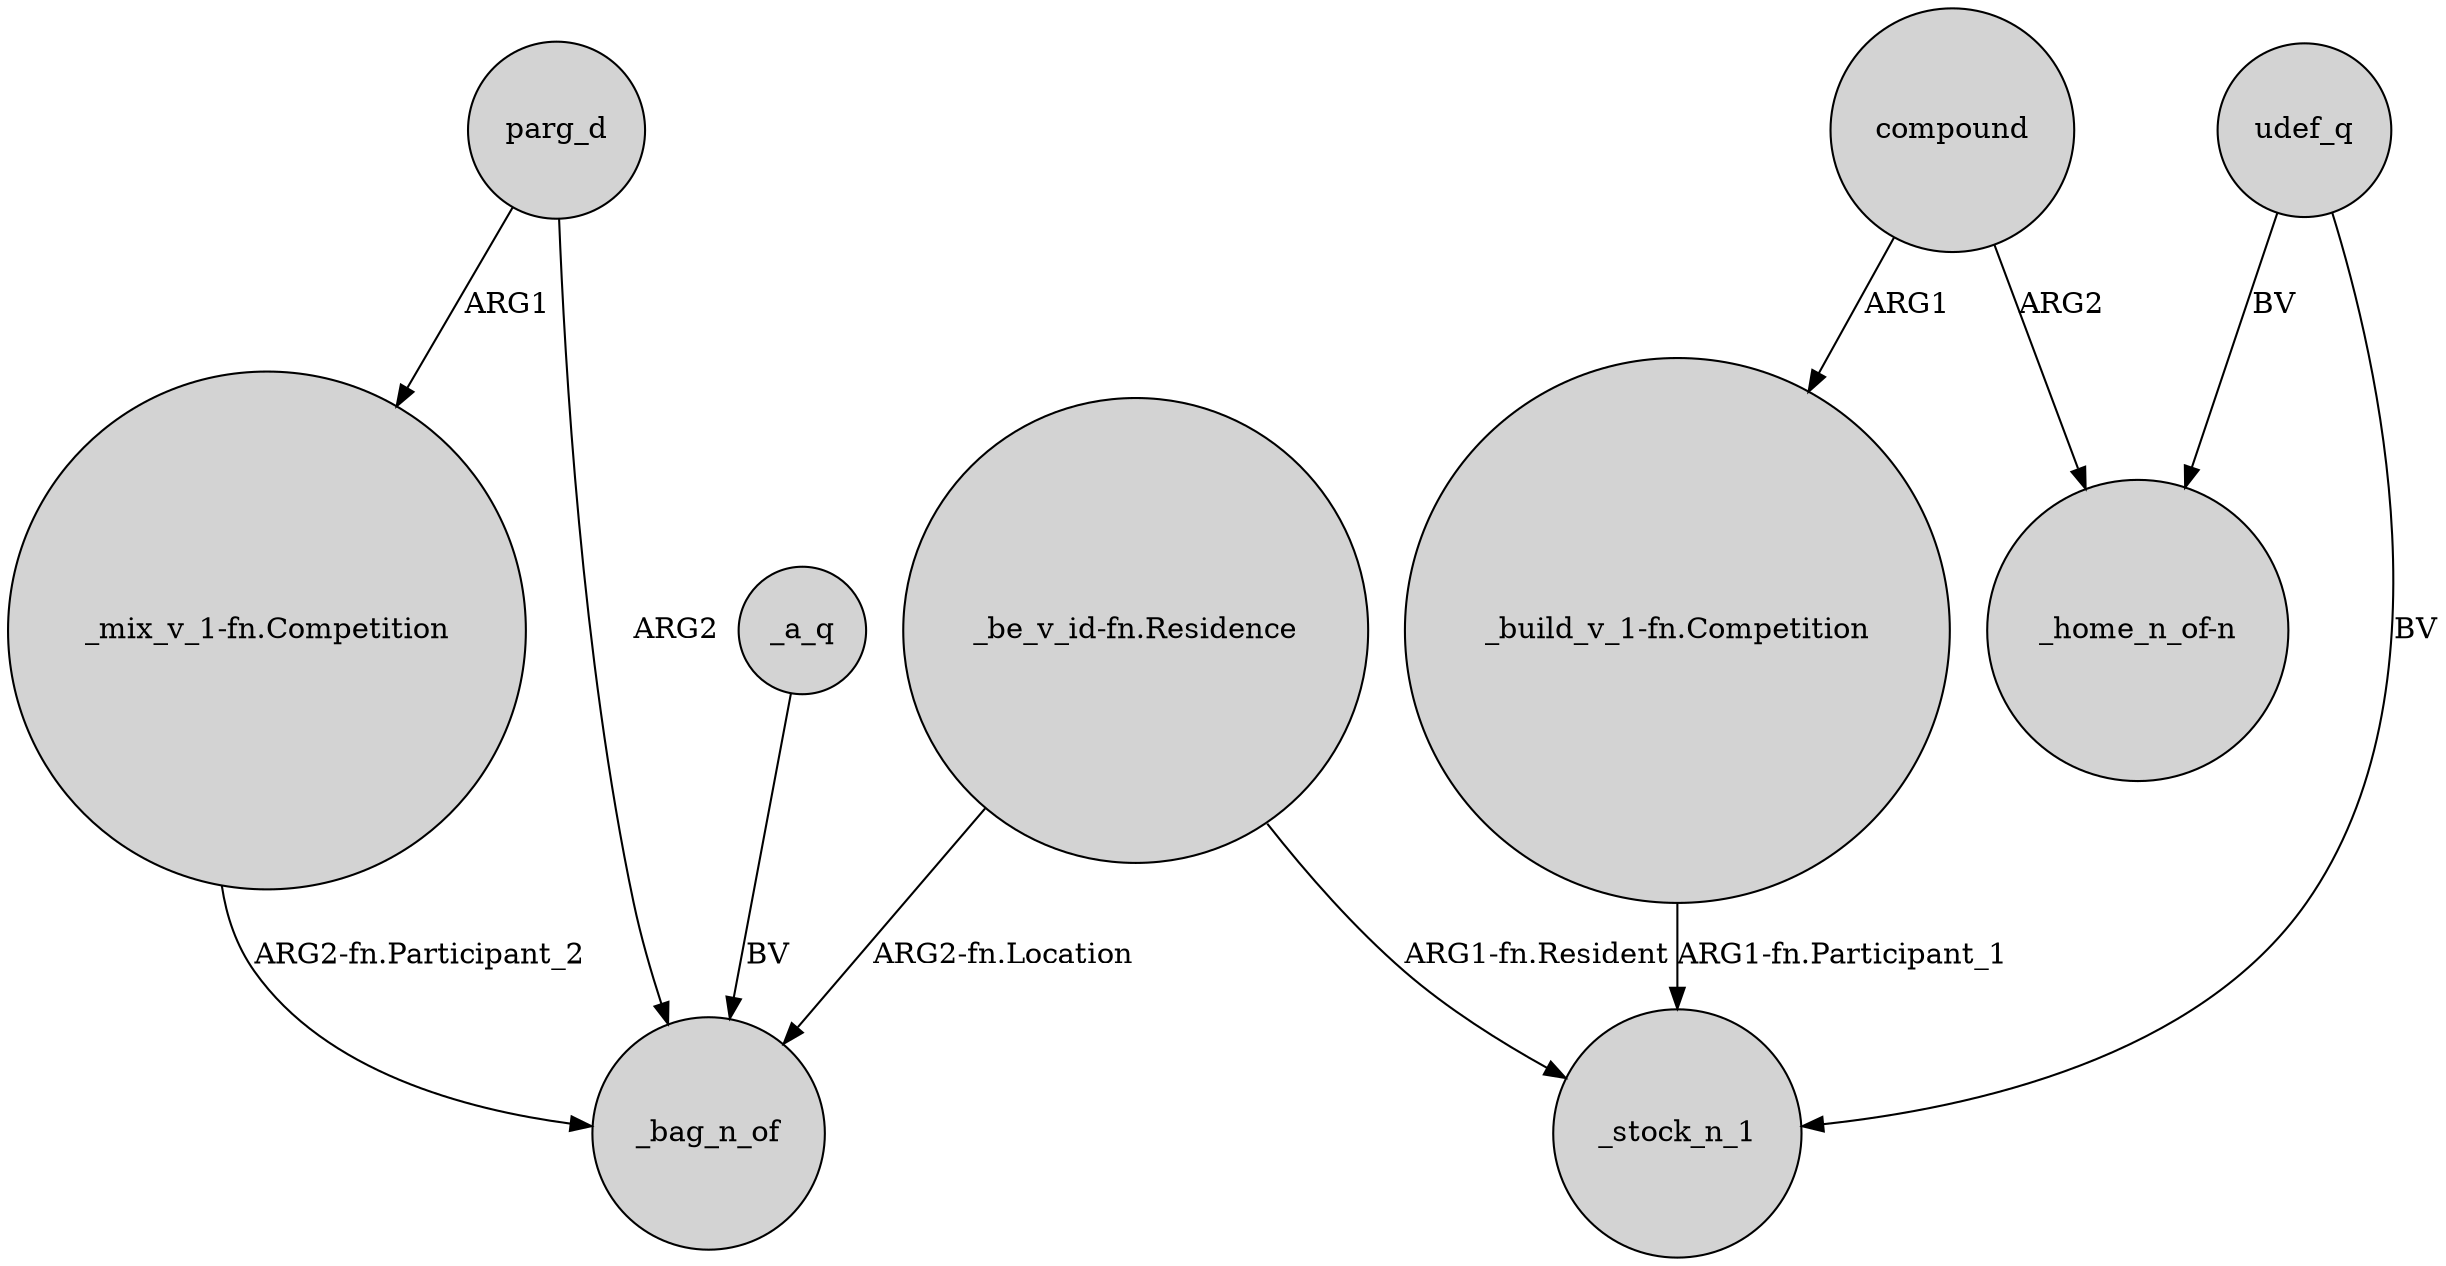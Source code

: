 digraph {
	node [shape=circle style=filled]
	parg_d -> "_mix_v_1-fn.Competition" [label=ARG1]
	_a_q -> _bag_n_of [label=BV]
	"_build_v_1-fn.Competition" -> _stock_n_1 [label="ARG1-fn.Participant_1"]
	parg_d -> _bag_n_of [label=ARG2]
	"_be_v_id-fn.Residence" -> _stock_n_1 [label="ARG1-fn.Resident"]
	udef_q -> "_home_n_of-n" [label=BV]
	"_mix_v_1-fn.Competition" -> _bag_n_of [label="ARG2-fn.Participant_2"]
	udef_q -> _stock_n_1 [label=BV]
	"_be_v_id-fn.Residence" -> _bag_n_of [label="ARG2-fn.Location"]
	compound -> "_build_v_1-fn.Competition" [label=ARG1]
	compound -> "_home_n_of-n" [label=ARG2]
}
